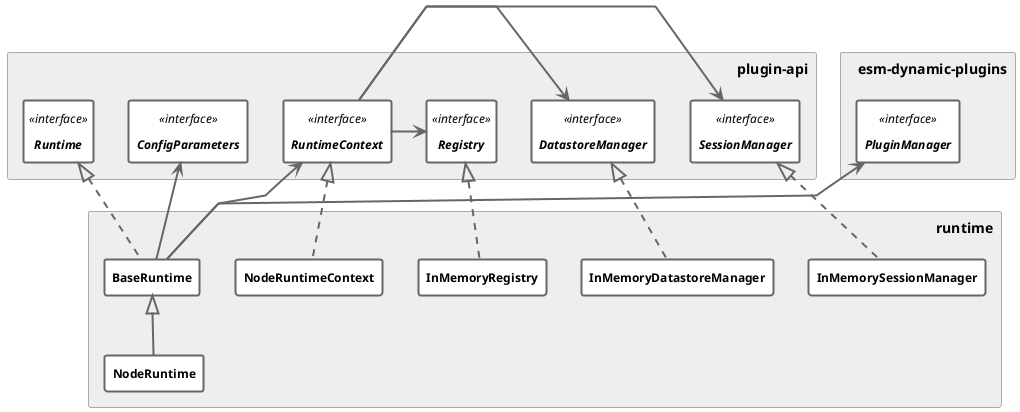 @startuml

skinparam {
    shadowing false
    CircledCharacterFontSize 8
    ClassBackgroundColor #FFF
    ClassArrowColor #666
    ClassBorderColor #666
    PackageBorderColor #AAA
    ClassBorderThickness 2
    PackageBackgroundColor #EEE
    PackageTitleAlignment right
    PackageFontSize 12
    ClassFontStyle bold
    ClassFontSize 12
    ArrowFontSize 12
    ArrowThickness 2
    Padding 5
    linetype polyline
}

hide empty members
hide circle

together {
package esm-dynamic-plugins <<Rectangle>> {
    interface PluginManager <<interface>>
}

package plugin-api <<Rectangle>> {
    interface Registry <<interface>>
    interface DatastoreManager <<interface>>
    interface SessionManager <<interface>>
    interface RuntimeContext <<interface>>
    interface ConfigParameters <<interface>>
    interface Runtime <<interface>>
}
}
package runtime <<Rectangle>> {
    class BaseRuntime
    class NodeRuntime
    class InMemoryRegistry
    class InMemorySessionManager
    class InMemoryDatastoreManager
    class NodeRuntimeContext
}

RuntimeContext -right-> SessionManager
RuntimeContext -right-> DatastoreManager
RuntimeContext -right-> Registry

Runtime <|.. BaseRuntime
BaseRuntime <|-- NodeRuntime
BaseRuntime --> ConfigParameters
BaseRuntime --> RuntimeContext
BaseRuntime -left-> PluginManager

RuntimeContext <|.. NodeRuntimeContext

Registry <|.. InMemoryRegistry
DatastoreManager <|.. InMemoryDatastoreManager
SessionManager <|.. InMemorySessionManager

@enduml
